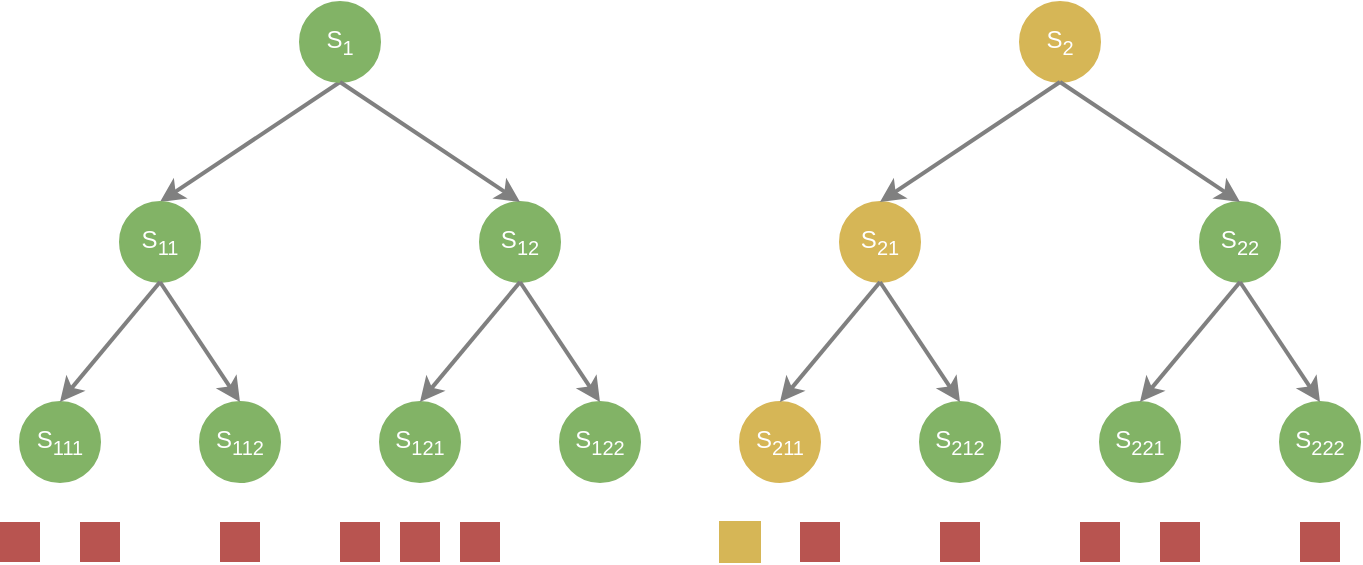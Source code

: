<mxfile version="12.7.0" type="device"><diagram id="fW9Q6ouXlPAq_o8ns6Ol" name="Page-1"><mxGraphModel dx="1355" dy="793" grid="1" gridSize="10" guides="1" tooltips="1" connect="1" arrows="1" fold="1" page="1" pageScale="1" pageWidth="850" pageHeight="1100" math="0" shadow="0"><root><mxCell id="0"/><mxCell id="1" parent="0"/><mxCell id="l1jet3sYXZkeRMPvTINE-39" style="rounded=0;orthogonalLoop=1;jettySize=auto;html=1;exitX=0.5;exitY=1;exitDx=0;exitDy=0;fontSize=12;fontColor=#FFFFFF;entryX=0.5;entryY=0;entryDx=0;entryDy=0;strokeWidth=2;strokeColor=#808080;" edge="1" parent="1" source="l1jet3sYXZkeRMPvTINE-1" target="l1jet3sYXZkeRMPvTINE-6"><mxGeometry relative="1" as="geometry"/></mxCell><mxCell id="l1jet3sYXZkeRMPvTINE-1" value="S&lt;sub&gt;1&lt;/sub&gt;" style="ellipse;whiteSpace=wrap;html=1;aspect=fixed;fillColor=#82B366;strokeColor=#82b366;fontColor=#FFFFFF;fontStyle=0;fontSize=12;" vertex="1" parent="1"><mxGeometry x="160" y="80" width="40" height="40" as="geometry"/></mxCell><mxCell id="l1jet3sYXZkeRMPvTINE-6" value="S&lt;sub&gt;11&lt;/sub&gt;" style="ellipse;whiteSpace=wrap;html=1;aspect=fixed;fillColor=#82B366;strokeColor=#82b366;fontColor=#FFFFFF;fontStyle=0;fontSize=12;" vertex="1" parent="1"><mxGeometry x="70" y="180" width="40" height="40" as="geometry"/></mxCell><mxCell id="l1jet3sYXZkeRMPvTINE-7" value="S&lt;sub&gt;12&lt;/sub&gt;" style="ellipse;whiteSpace=wrap;html=1;aspect=fixed;fillColor=#82B366;strokeColor=#82b366;fontColor=#FFFFFF;fontStyle=0;fontSize=12;" vertex="1" parent="1"><mxGeometry x="250" y="180" width="40" height="40" as="geometry"/></mxCell><mxCell id="l1jet3sYXZkeRMPvTINE-8" value="S&lt;sub&gt;111&lt;/sub&gt;" style="ellipse;whiteSpace=wrap;html=1;aspect=fixed;fillColor=#82B366;strokeColor=#82b366;fontColor=#FFFFFF;fontStyle=0;fontSize=12;" vertex="1" parent="1"><mxGeometry x="20" y="280" width="40" height="40" as="geometry"/></mxCell><mxCell id="l1jet3sYXZkeRMPvTINE-9" value="S&lt;sub&gt;112&lt;/sub&gt;" style="ellipse;whiteSpace=wrap;html=1;aspect=fixed;fillColor=#82B366;strokeColor=#82b366;fontColor=#FFFFFF;fontStyle=0;fontSize=12;" vertex="1" parent="1"><mxGeometry x="110" y="280" width="40" height="40" as="geometry"/></mxCell><mxCell id="l1jet3sYXZkeRMPvTINE-10" value="S&lt;sub&gt;121&lt;/sub&gt;" style="ellipse;whiteSpace=wrap;html=1;aspect=fixed;fillColor=#82B366;strokeColor=#82b366;fontColor=#FFFFFF;fontStyle=0;fontSize=12;" vertex="1" parent="1"><mxGeometry x="200" y="280" width="40" height="40" as="geometry"/></mxCell><mxCell id="l1jet3sYXZkeRMPvTINE-11" value="S&lt;sub&gt;122&lt;/sub&gt;" style="ellipse;whiteSpace=wrap;html=1;aspect=fixed;fillColor=#82B366;strokeColor=#82b366;fontColor=#FFFFFF;fontStyle=0;fontSize=12;" vertex="1" parent="1"><mxGeometry x="290" y="280" width="40" height="40" as="geometry"/></mxCell><mxCell id="l1jet3sYXZkeRMPvTINE-12" value="" style="rounded=0;whiteSpace=wrap;html=1;fillColor=#B85450;fontSize=12;strokeColor=none;" vertex="1" parent="1"><mxGeometry x="10" y="340" width="20" height="20" as="geometry"/></mxCell><mxCell id="l1jet3sYXZkeRMPvTINE-14" value="" style="rounded=0;whiteSpace=wrap;html=1;fillColor=#B85450;fontSize=12;strokeColor=none;" vertex="1" parent="1"><mxGeometry x="50" y="340" width="20" height="20" as="geometry"/></mxCell><mxCell id="l1jet3sYXZkeRMPvTINE-15" value="" style="rounded=0;whiteSpace=wrap;html=1;fillColor=#B85450;fontSize=12;strokeColor=none;" vertex="1" parent="1"><mxGeometry x="120" y="340" width="20" height="20" as="geometry"/></mxCell><mxCell id="l1jet3sYXZkeRMPvTINE-16" value="" style="rounded=0;whiteSpace=wrap;html=1;fillColor=#B85450;fontSize=12;strokeColor=none;" vertex="1" parent="1"><mxGeometry x="210" y="340" width="20" height="20" as="geometry"/></mxCell><mxCell id="l1jet3sYXZkeRMPvTINE-17" value="" style="rounded=0;whiteSpace=wrap;html=1;fillColor=#B85450;fontSize=12;strokeColor=none;" vertex="1" parent="1"><mxGeometry x="180" y="340" width="20" height="20" as="geometry"/></mxCell><mxCell id="l1jet3sYXZkeRMPvTINE-18" value="" style="rounded=0;whiteSpace=wrap;html=1;fillColor=#B85450;fontSize=12;strokeColor=none;" vertex="1" parent="1"><mxGeometry x="240" y="340" width="20" height="20" as="geometry"/></mxCell><mxCell id="l1jet3sYXZkeRMPvTINE-23" value="S&lt;sub&gt;2&lt;/sub&gt;" style="ellipse;whiteSpace=wrap;html=1;aspect=fixed;fillColor=#D6B656;strokeColor=#D6B656;fontColor=#FFFFFF;fontStyle=0;fontSize=12;" vertex="1" parent="1"><mxGeometry x="520" y="80" width="40" height="40" as="geometry"/></mxCell><mxCell id="l1jet3sYXZkeRMPvTINE-24" value="S&lt;sub&gt;21&lt;/sub&gt;" style="ellipse;whiteSpace=wrap;html=1;aspect=fixed;fillColor=#D6B656;strokeColor=#D6B656;fontColor=#FFFFFF;fontStyle=0;fontSize=12;" vertex="1" parent="1"><mxGeometry x="430" y="180" width="40" height="40" as="geometry"/></mxCell><mxCell id="l1jet3sYXZkeRMPvTINE-25" value="S&lt;sub&gt;22&lt;/sub&gt;" style="ellipse;whiteSpace=wrap;html=1;aspect=fixed;fillColor=#82B366;strokeColor=#82b366;fontColor=#FFFFFF;fontStyle=0;fontSize=12;" vertex="1" parent="1"><mxGeometry x="610" y="180" width="40" height="40" as="geometry"/></mxCell><mxCell id="l1jet3sYXZkeRMPvTINE-26" value="S&lt;sub&gt;211&lt;/sub&gt;" style="ellipse;whiteSpace=wrap;html=1;aspect=fixed;fillColor=#D6B656;strokeColor=#D6B656;fontColor=#FFFFFF;fontStyle=0;fontSize=12;" vertex="1" parent="1"><mxGeometry x="380" y="280" width="40" height="40" as="geometry"/></mxCell><mxCell id="l1jet3sYXZkeRMPvTINE-27" value="S&lt;sub&gt;212&lt;/sub&gt;" style="ellipse;whiteSpace=wrap;html=1;aspect=fixed;fillColor=#82B366;strokeColor=#82b366;fontColor=#FFFFFF;fontStyle=0;fontSize=12;" vertex="1" parent="1"><mxGeometry x="470" y="280" width="40" height="40" as="geometry"/></mxCell><mxCell id="l1jet3sYXZkeRMPvTINE-28" value="S&lt;sub&gt;221&lt;/sub&gt;" style="ellipse;whiteSpace=wrap;html=1;aspect=fixed;fillColor=#82B366;strokeColor=#82b366;fontColor=#FFFFFF;fontStyle=0;fontSize=12;" vertex="1" parent="1"><mxGeometry x="560" y="280" width="40" height="40" as="geometry"/></mxCell><mxCell id="l1jet3sYXZkeRMPvTINE-29" value="S&lt;sub&gt;222&lt;/sub&gt;" style="ellipse;whiteSpace=wrap;html=1;aspect=fixed;fillColor=#82B366;strokeColor=#82b366;fontColor=#FFFFFF;fontStyle=0;fontSize=12;" vertex="1" parent="1"><mxGeometry x="650" y="280" width="40" height="40" as="geometry"/></mxCell><mxCell id="l1jet3sYXZkeRMPvTINE-30" value="" style="rounded=0;whiteSpace=wrap;html=1;fillColor=#D6B656;fontSize=12;strokeColor=#d6b656;" vertex="1" parent="1"><mxGeometry x="370" y="340" width="20" height="20" as="geometry"/></mxCell><mxCell id="l1jet3sYXZkeRMPvTINE-31" value="" style="rounded=0;whiteSpace=wrap;html=1;fillColor=#B85450;fontSize=12;strokeColor=none;" vertex="1" parent="1"><mxGeometry x="410" y="340" width="20" height="20" as="geometry"/></mxCell><mxCell id="l1jet3sYXZkeRMPvTINE-32" value="" style="rounded=0;whiteSpace=wrap;html=1;fillColor=#B85450;fontSize=12;strokeColor=none;" vertex="1" parent="1"><mxGeometry x="480" y="340" width="20" height="20" as="geometry"/></mxCell><mxCell id="l1jet3sYXZkeRMPvTINE-33" value="" style="rounded=0;whiteSpace=wrap;html=1;fillColor=#B85450;fontSize=12;strokeColor=none;" vertex="1" parent="1"><mxGeometry x="660" y="340" width="20" height="20" as="geometry"/></mxCell><mxCell id="l1jet3sYXZkeRMPvTINE-34" value="" style="rounded=0;whiteSpace=wrap;html=1;fillColor=#B85450;fontSize=12;strokeColor=none;" vertex="1" parent="1"><mxGeometry x="550" y="340" width="20" height="20" as="geometry"/></mxCell><mxCell id="l1jet3sYXZkeRMPvTINE-35" value="" style="rounded=0;whiteSpace=wrap;html=1;fillColor=#B85450;fontSize=12;strokeColor=none;" vertex="1" parent="1"><mxGeometry x="590" y="340" width="20" height="20" as="geometry"/></mxCell><mxCell id="l1jet3sYXZkeRMPvTINE-40" style="rounded=0;orthogonalLoop=1;jettySize=auto;html=1;exitX=0.5;exitY=1;exitDx=0;exitDy=0;fontSize=12;fontColor=#FFFFFF;entryX=0.5;entryY=0;entryDx=0;entryDy=0;strokeWidth=2;strokeColor=#808080;" edge="1" parent="1" source="l1jet3sYXZkeRMPvTINE-1" target="l1jet3sYXZkeRMPvTINE-7"><mxGeometry relative="1" as="geometry"><mxPoint x="190" y="160" as="sourcePoint"/><mxPoint x="100" y="190" as="targetPoint"/></mxGeometry></mxCell><mxCell id="l1jet3sYXZkeRMPvTINE-41" style="rounded=0;orthogonalLoop=1;jettySize=auto;html=1;exitX=0.5;exitY=1;exitDx=0;exitDy=0;fontSize=12;fontColor=#FFFFFF;entryX=0.5;entryY=0;entryDx=0;entryDy=0;strokeWidth=2;strokeColor=#808080;" edge="1" parent="1" source="l1jet3sYXZkeRMPvTINE-6" target="l1jet3sYXZkeRMPvTINE-8"><mxGeometry relative="1" as="geometry"><mxPoint x="200" y="170" as="sourcePoint"/><mxPoint x="110" y="200" as="targetPoint"/></mxGeometry></mxCell><mxCell id="l1jet3sYXZkeRMPvTINE-42" style="rounded=0;orthogonalLoop=1;jettySize=auto;html=1;exitX=0.5;exitY=1;exitDx=0;exitDy=0;fontSize=12;fontColor=#FFFFFF;entryX=0.5;entryY=0;entryDx=0;entryDy=0;strokeWidth=2;strokeColor=#808080;" edge="1" parent="1" source="l1jet3sYXZkeRMPvTINE-6" target="l1jet3sYXZkeRMPvTINE-9"><mxGeometry relative="1" as="geometry"><mxPoint x="210" y="180" as="sourcePoint"/><mxPoint x="120" y="210" as="targetPoint"/></mxGeometry></mxCell><mxCell id="l1jet3sYXZkeRMPvTINE-43" style="rounded=0;orthogonalLoop=1;jettySize=auto;html=1;exitX=0.5;exitY=1;exitDx=0;exitDy=0;fontSize=12;fontColor=#FFFFFF;entryX=0.5;entryY=0;entryDx=0;entryDy=0;strokeWidth=2;strokeColor=#808080;" edge="1" parent="1" source="l1jet3sYXZkeRMPvTINE-7" target="l1jet3sYXZkeRMPvTINE-10"><mxGeometry relative="1" as="geometry"><mxPoint x="220" y="190" as="sourcePoint"/><mxPoint x="130" y="220" as="targetPoint"/></mxGeometry></mxCell><mxCell id="l1jet3sYXZkeRMPvTINE-44" style="rounded=0;orthogonalLoop=1;jettySize=auto;html=1;exitX=0.5;exitY=1;exitDx=0;exitDy=0;fontSize=12;fontColor=#FFFFFF;entryX=0.5;entryY=0;entryDx=0;entryDy=0;strokeWidth=2;strokeColor=#808080;" edge="1" parent="1" source="l1jet3sYXZkeRMPvTINE-7" target="l1jet3sYXZkeRMPvTINE-11"><mxGeometry relative="1" as="geometry"><mxPoint x="230" y="200" as="sourcePoint"/><mxPoint x="140" y="230" as="targetPoint"/></mxGeometry></mxCell><mxCell id="l1jet3sYXZkeRMPvTINE-45" style="rounded=0;orthogonalLoop=1;jettySize=auto;html=1;exitX=0.5;exitY=1;exitDx=0;exitDy=0;fontSize=12;fontColor=#FFFFFF;entryX=0.5;entryY=0;entryDx=0;entryDy=0;strokeWidth=2;strokeColor=#808080;" edge="1" parent="1" source="l1jet3sYXZkeRMPvTINE-23" target="l1jet3sYXZkeRMPvTINE-24"><mxGeometry relative="1" as="geometry"><mxPoint x="240" y="210" as="sourcePoint"/><mxPoint x="150" y="240" as="targetPoint"/></mxGeometry></mxCell><mxCell id="l1jet3sYXZkeRMPvTINE-46" style="rounded=0;orthogonalLoop=1;jettySize=auto;html=1;exitX=0.5;exitY=1;exitDx=0;exitDy=0;fontSize=12;fontColor=#FFFFFF;entryX=0.5;entryY=0;entryDx=0;entryDy=0;strokeWidth=2;strokeColor=#808080;" edge="1" parent="1" source="l1jet3sYXZkeRMPvTINE-23" target="l1jet3sYXZkeRMPvTINE-25"><mxGeometry relative="1" as="geometry"><mxPoint x="250" y="220" as="sourcePoint"/><mxPoint x="160" y="250" as="targetPoint"/></mxGeometry></mxCell><mxCell id="l1jet3sYXZkeRMPvTINE-47" style="rounded=0;orthogonalLoop=1;jettySize=auto;html=1;exitX=0.5;exitY=1;exitDx=0;exitDy=0;fontSize=12;fontColor=#FFFFFF;entryX=0.5;entryY=0;entryDx=0;entryDy=0;strokeWidth=2;strokeColor=#808080;" edge="1" parent="1" source="l1jet3sYXZkeRMPvTINE-24" target="l1jet3sYXZkeRMPvTINE-26"><mxGeometry relative="1" as="geometry"><mxPoint x="260" y="230" as="sourcePoint"/><mxPoint x="170" y="260" as="targetPoint"/></mxGeometry></mxCell><mxCell id="l1jet3sYXZkeRMPvTINE-48" style="rounded=0;orthogonalLoop=1;jettySize=auto;html=1;exitX=0.5;exitY=1;exitDx=0;exitDy=0;fontSize=12;fontColor=#FFFFFF;entryX=0.5;entryY=0;entryDx=0;entryDy=0;strokeWidth=2;strokeColor=#808080;" edge="1" parent="1" source="l1jet3sYXZkeRMPvTINE-24" target="l1jet3sYXZkeRMPvTINE-27"><mxGeometry relative="1" as="geometry"><mxPoint x="270" y="240" as="sourcePoint"/><mxPoint x="180" y="270" as="targetPoint"/></mxGeometry></mxCell><mxCell id="l1jet3sYXZkeRMPvTINE-49" style="rounded=0;orthogonalLoop=1;jettySize=auto;html=1;exitX=0.5;exitY=1;exitDx=0;exitDy=0;fontSize=12;fontColor=#FFFFFF;entryX=0.5;entryY=0;entryDx=0;entryDy=0;strokeWidth=2;strokeColor=#808080;" edge="1" parent="1" source="l1jet3sYXZkeRMPvTINE-25" target="l1jet3sYXZkeRMPvTINE-28"><mxGeometry relative="1" as="geometry"><mxPoint x="280" y="250" as="sourcePoint"/><mxPoint x="190" y="280" as="targetPoint"/></mxGeometry></mxCell><mxCell id="l1jet3sYXZkeRMPvTINE-50" style="rounded=0;orthogonalLoop=1;jettySize=auto;html=1;exitX=0.5;exitY=1;exitDx=0;exitDy=0;fontSize=12;fontColor=#FFFFFF;entryX=0.5;entryY=0;entryDx=0;entryDy=0;strokeWidth=2;strokeColor=#808080;" edge="1" parent="1" source="l1jet3sYXZkeRMPvTINE-25" target="l1jet3sYXZkeRMPvTINE-29"><mxGeometry relative="1" as="geometry"><mxPoint x="290" y="260" as="sourcePoint"/><mxPoint x="200" y="290" as="targetPoint"/></mxGeometry></mxCell></root></mxGraphModel></diagram></mxfile>